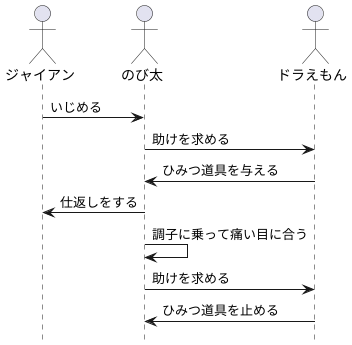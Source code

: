 @startuml sample

hide footbox
actor takeshi as "ジャイアン"
actor nobita as "のび太"
actor dora as "ドラえもん"
takeshi -> nobita: いじめる
nobita -> dora: 助けを求める
dora -> nobita : ひみつ道具を与える
nobita -> takeshi : 仕返しをする
nobita -> nobita : 調子に乗って痛い目に合う
nobita -> dora : 助けを求める
dora -> nobita : ひみつ道具を止める
@enduml
